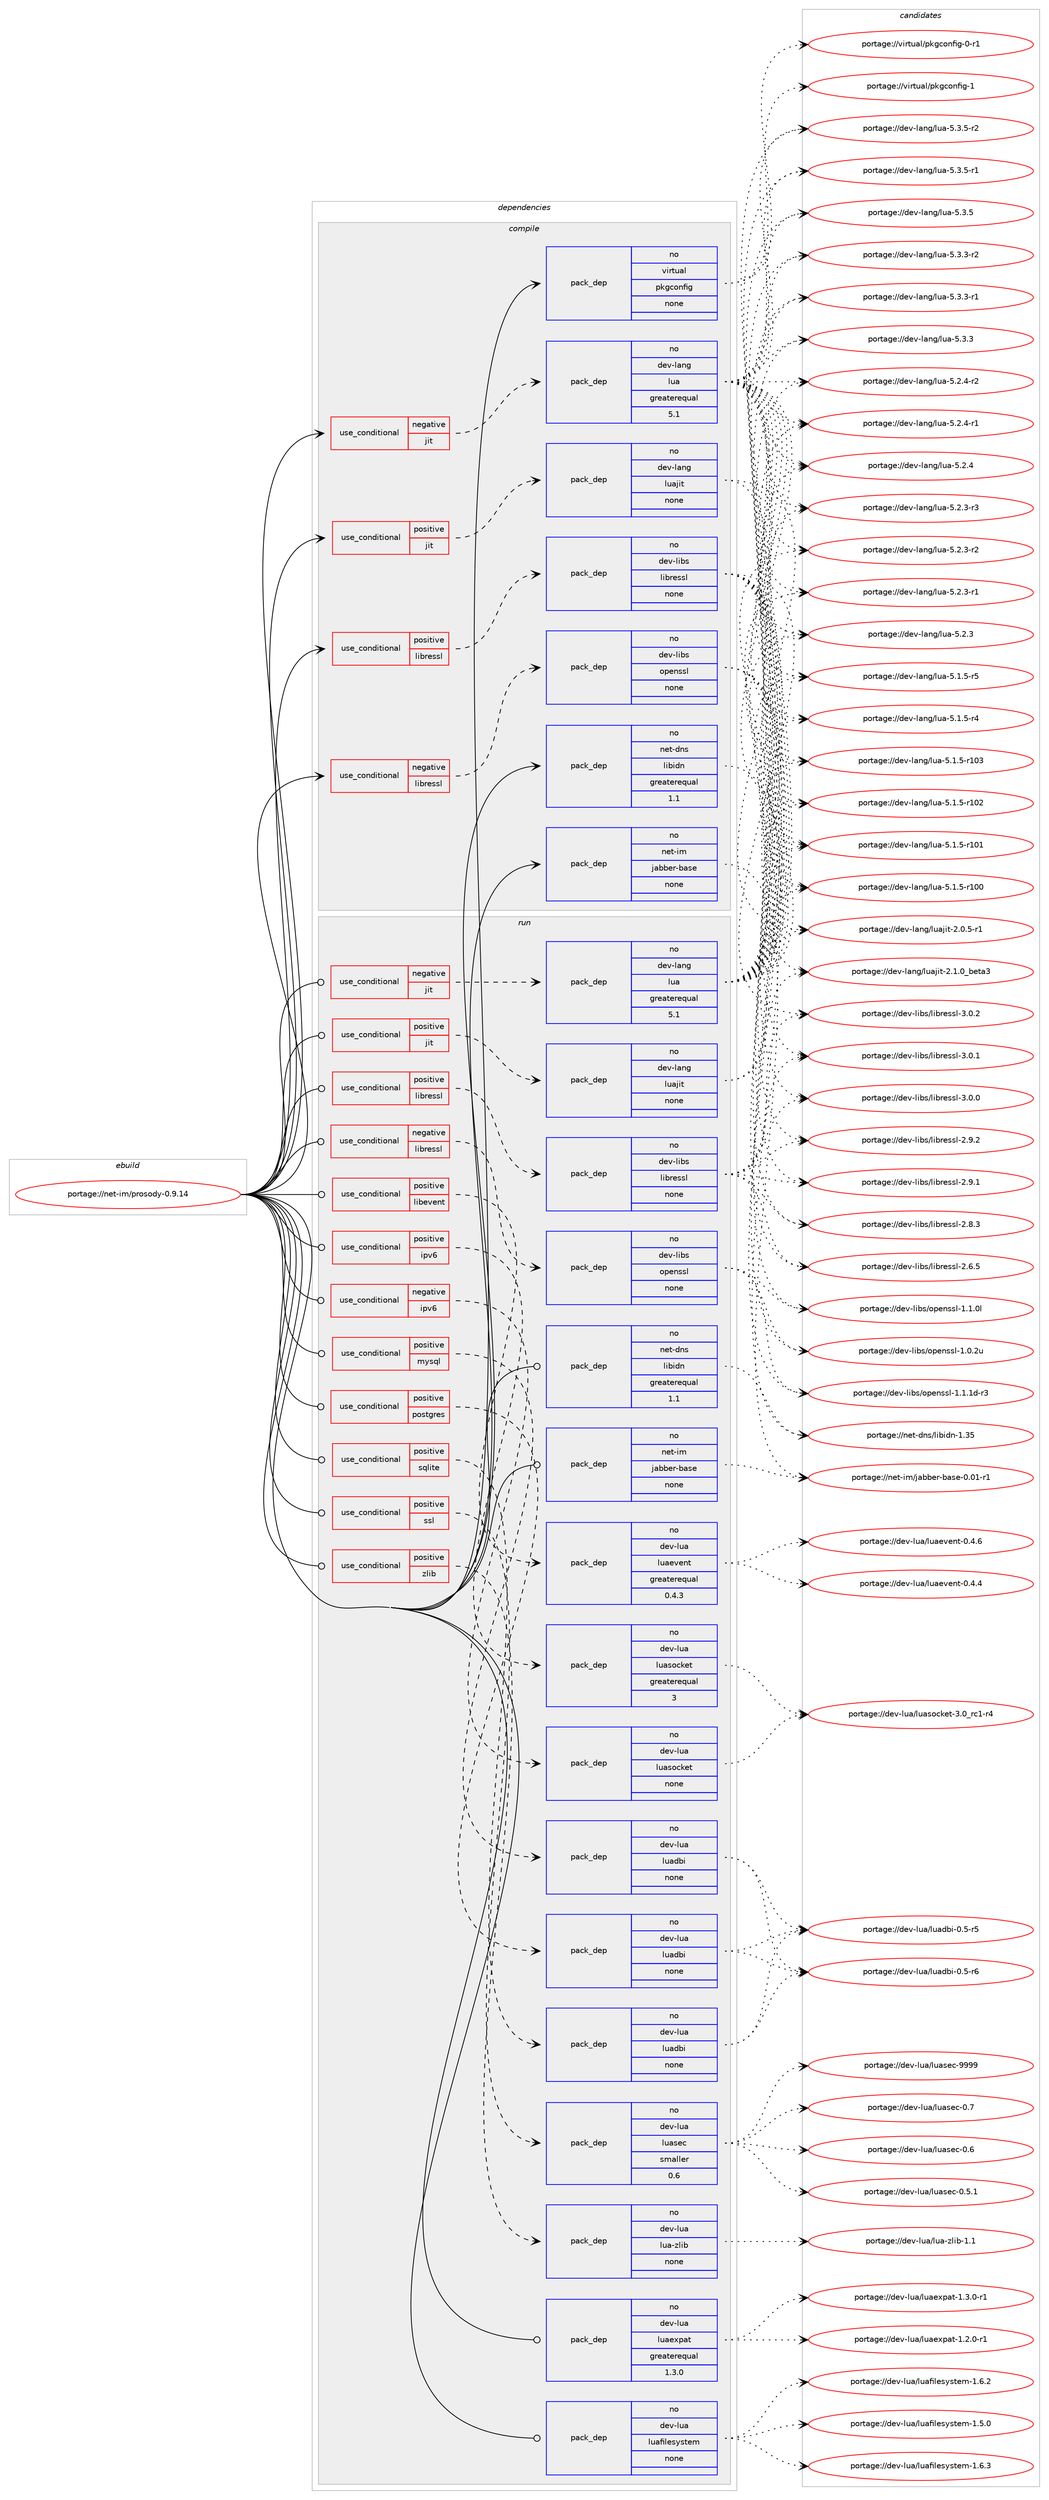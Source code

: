 digraph prolog {

# *************
# Graph options
# *************

newrank=true;
concentrate=true;
compound=true;
graph [rankdir=LR,fontname=Helvetica,fontsize=10,ranksep=1.5];#, ranksep=2.5, nodesep=0.2];
edge  [arrowhead=vee];
node  [fontname=Helvetica,fontsize=10];

# **********
# The ebuild
# **********

subgraph cluster_leftcol {
color=gray;
rank=same;
label=<<i>ebuild</i>>;
id [label="portage://net-im/prosody-0.9.14", color=red, width=4, href="../net-im/prosody-0.9.14.svg"];
}

# ****************
# The dependencies
# ****************

subgraph cluster_midcol {
color=gray;
label=<<i>dependencies</i>>;
subgraph cluster_compile {
fillcolor="#eeeeee";
style=filled;
label=<<i>compile</i>>;
subgraph cond18060 {
dependency84387 [label=<<TABLE BORDER="0" CELLBORDER="1" CELLSPACING="0" CELLPADDING="4"><TR><TD ROWSPAN="3" CELLPADDING="10">use_conditional</TD></TR><TR><TD>negative</TD></TR><TR><TD>jit</TD></TR></TABLE>>, shape=none, color=red];
subgraph pack64735 {
dependency84388 [label=<<TABLE BORDER="0" CELLBORDER="1" CELLSPACING="0" CELLPADDING="4" WIDTH="220"><TR><TD ROWSPAN="6" CELLPADDING="30">pack_dep</TD></TR><TR><TD WIDTH="110">no</TD></TR><TR><TD>dev-lang</TD></TR><TR><TD>lua</TD></TR><TR><TD>greaterequal</TD></TR><TR><TD>5.1</TD></TR></TABLE>>, shape=none, color=blue];
}
dependency84387:e -> dependency84388:w [weight=20,style="dashed",arrowhead="vee"];
}
id:e -> dependency84387:w [weight=20,style="solid",arrowhead="vee"];
subgraph cond18061 {
dependency84389 [label=<<TABLE BORDER="0" CELLBORDER="1" CELLSPACING="0" CELLPADDING="4"><TR><TD ROWSPAN="3" CELLPADDING="10">use_conditional</TD></TR><TR><TD>negative</TD></TR><TR><TD>libressl</TD></TR></TABLE>>, shape=none, color=red];
subgraph pack64736 {
dependency84390 [label=<<TABLE BORDER="0" CELLBORDER="1" CELLSPACING="0" CELLPADDING="4" WIDTH="220"><TR><TD ROWSPAN="6" CELLPADDING="30">pack_dep</TD></TR><TR><TD WIDTH="110">no</TD></TR><TR><TD>dev-libs</TD></TR><TR><TD>openssl</TD></TR><TR><TD>none</TD></TR><TR><TD></TD></TR></TABLE>>, shape=none, color=blue];
}
dependency84389:e -> dependency84390:w [weight=20,style="dashed",arrowhead="vee"];
}
id:e -> dependency84389:w [weight=20,style="solid",arrowhead="vee"];
subgraph cond18062 {
dependency84391 [label=<<TABLE BORDER="0" CELLBORDER="1" CELLSPACING="0" CELLPADDING="4"><TR><TD ROWSPAN="3" CELLPADDING="10">use_conditional</TD></TR><TR><TD>positive</TD></TR><TR><TD>jit</TD></TR></TABLE>>, shape=none, color=red];
subgraph pack64737 {
dependency84392 [label=<<TABLE BORDER="0" CELLBORDER="1" CELLSPACING="0" CELLPADDING="4" WIDTH="220"><TR><TD ROWSPAN="6" CELLPADDING="30">pack_dep</TD></TR><TR><TD WIDTH="110">no</TD></TR><TR><TD>dev-lang</TD></TR><TR><TD>luajit</TD></TR><TR><TD>none</TD></TR><TR><TD></TD></TR></TABLE>>, shape=none, color=blue];
}
dependency84391:e -> dependency84392:w [weight=20,style="dashed",arrowhead="vee"];
}
id:e -> dependency84391:w [weight=20,style="solid",arrowhead="vee"];
subgraph cond18063 {
dependency84393 [label=<<TABLE BORDER="0" CELLBORDER="1" CELLSPACING="0" CELLPADDING="4"><TR><TD ROWSPAN="3" CELLPADDING="10">use_conditional</TD></TR><TR><TD>positive</TD></TR><TR><TD>libressl</TD></TR></TABLE>>, shape=none, color=red];
subgraph pack64738 {
dependency84394 [label=<<TABLE BORDER="0" CELLBORDER="1" CELLSPACING="0" CELLPADDING="4" WIDTH="220"><TR><TD ROWSPAN="6" CELLPADDING="30">pack_dep</TD></TR><TR><TD WIDTH="110">no</TD></TR><TR><TD>dev-libs</TD></TR><TR><TD>libressl</TD></TR><TR><TD>none</TD></TR><TR><TD></TD></TR></TABLE>>, shape=none, color=blue];
}
dependency84393:e -> dependency84394:w [weight=20,style="dashed",arrowhead="vee"];
}
id:e -> dependency84393:w [weight=20,style="solid",arrowhead="vee"];
subgraph pack64739 {
dependency84395 [label=<<TABLE BORDER="0" CELLBORDER="1" CELLSPACING="0" CELLPADDING="4" WIDTH="220"><TR><TD ROWSPAN="6" CELLPADDING="30">pack_dep</TD></TR><TR><TD WIDTH="110">no</TD></TR><TR><TD>net-dns</TD></TR><TR><TD>libidn</TD></TR><TR><TD>greaterequal</TD></TR><TR><TD>1.1</TD></TR></TABLE>>, shape=none, color=blue];
}
id:e -> dependency84395:w [weight=20,style="solid",arrowhead="vee"];
subgraph pack64740 {
dependency84396 [label=<<TABLE BORDER="0" CELLBORDER="1" CELLSPACING="0" CELLPADDING="4" WIDTH="220"><TR><TD ROWSPAN="6" CELLPADDING="30">pack_dep</TD></TR><TR><TD WIDTH="110">no</TD></TR><TR><TD>net-im</TD></TR><TR><TD>jabber-base</TD></TR><TR><TD>none</TD></TR><TR><TD></TD></TR></TABLE>>, shape=none, color=blue];
}
id:e -> dependency84396:w [weight=20,style="solid",arrowhead="vee"];
subgraph pack64741 {
dependency84397 [label=<<TABLE BORDER="0" CELLBORDER="1" CELLSPACING="0" CELLPADDING="4" WIDTH="220"><TR><TD ROWSPAN="6" CELLPADDING="30">pack_dep</TD></TR><TR><TD WIDTH="110">no</TD></TR><TR><TD>virtual</TD></TR><TR><TD>pkgconfig</TD></TR><TR><TD>none</TD></TR><TR><TD></TD></TR></TABLE>>, shape=none, color=blue];
}
id:e -> dependency84397:w [weight=20,style="solid",arrowhead="vee"];
}
subgraph cluster_compileandrun {
fillcolor="#eeeeee";
style=filled;
label=<<i>compile and run</i>>;
}
subgraph cluster_run {
fillcolor="#eeeeee";
style=filled;
label=<<i>run</i>>;
subgraph cond18064 {
dependency84398 [label=<<TABLE BORDER="0" CELLBORDER="1" CELLSPACING="0" CELLPADDING="4"><TR><TD ROWSPAN="3" CELLPADDING="10">use_conditional</TD></TR><TR><TD>negative</TD></TR><TR><TD>ipv6</TD></TR></TABLE>>, shape=none, color=red];
subgraph pack64742 {
dependency84399 [label=<<TABLE BORDER="0" CELLBORDER="1" CELLSPACING="0" CELLPADDING="4" WIDTH="220"><TR><TD ROWSPAN="6" CELLPADDING="30">pack_dep</TD></TR><TR><TD WIDTH="110">no</TD></TR><TR><TD>dev-lua</TD></TR><TR><TD>luasocket</TD></TR><TR><TD>none</TD></TR><TR><TD></TD></TR></TABLE>>, shape=none, color=blue];
}
dependency84398:e -> dependency84399:w [weight=20,style="dashed",arrowhead="vee"];
}
id:e -> dependency84398:w [weight=20,style="solid",arrowhead="odot"];
subgraph cond18065 {
dependency84400 [label=<<TABLE BORDER="0" CELLBORDER="1" CELLSPACING="0" CELLPADDING="4"><TR><TD ROWSPAN="3" CELLPADDING="10">use_conditional</TD></TR><TR><TD>negative</TD></TR><TR><TD>jit</TD></TR></TABLE>>, shape=none, color=red];
subgraph pack64743 {
dependency84401 [label=<<TABLE BORDER="0" CELLBORDER="1" CELLSPACING="0" CELLPADDING="4" WIDTH="220"><TR><TD ROWSPAN="6" CELLPADDING="30">pack_dep</TD></TR><TR><TD WIDTH="110">no</TD></TR><TR><TD>dev-lang</TD></TR><TR><TD>lua</TD></TR><TR><TD>greaterequal</TD></TR><TR><TD>5.1</TD></TR></TABLE>>, shape=none, color=blue];
}
dependency84400:e -> dependency84401:w [weight=20,style="dashed",arrowhead="vee"];
}
id:e -> dependency84400:w [weight=20,style="solid",arrowhead="odot"];
subgraph cond18066 {
dependency84402 [label=<<TABLE BORDER="0" CELLBORDER="1" CELLSPACING="0" CELLPADDING="4"><TR><TD ROWSPAN="3" CELLPADDING="10">use_conditional</TD></TR><TR><TD>negative</TD></TR><TR><TD>libressl</TD></TR></TABLE>>, shape=none, color=red];
subgraph pack64744 {
dependency84403 [label=<<TABLE BORDER="0" CELLBORDER="1" CELLSPACING="0" CELLPADDING="4" WIDTH="220"><TR><TD ROWSPAN="6" CELLPADDING="30">pack_dep</TD></TR><TR><TD WIDTH="110">no</TD></TR><TR><TD>dev-libs</TD></TR><TR><TD>openssl</TD></TR><TR><TD>none</TD></TR><TR><TD></TD></TR></TABLE>>, shape=none, color=blue];
}
dependency84402:e -> dependency84403:w [weight=20,style="dashed",arrowhead="vee"];
}
id:e -> dependency84402:w [weight=20,style="solid",arrowhead="odot"];
subgraph cond18067 {
dependency84404 [label=<<TABLE BORDER="0" CELLBORDER="1" CELLSPACING="0" CELLPADDING="4"><TR><TD ROWSPAN="3" CELLPADDING="10">use_conditional</TD></TR><TR><TD>positive</TD></TR><TR><TD>ipv6</TD></TR></TABLE>>, shape=none, color=red];
subgraph pack64745 {
dependency84405 [label=<<TABLE BORDER="0" CELLBORDER="1" CELLSPACING="0" CELLPADDING="4" WIDTH="220"><TR><TD ROWSPAN="6" CELLPADDING="30">pack_dep</TD></TR><TR><TD WIDTH="110">no</TD></TR><TR><TD>dev-lua</TD></TR><TR><TD>luasocket</TD></TR><TR><TD>greaterequal</TD></TR><TR><TD>3</TD></TR></TABLE>>, shape=none, color=blue];
}
dependency84404:e -> dependency84405:w [weight=20,style="dashed",arrowhead="vee"];
}
id:e -> dependency84404:w [weight=20,style="solid",arrowhead="odot"];
subgraph cond18068 {
dependency84406 [label=<<TABLE BORDER="0" CELLBORDER="1" CELLSPACING="0" CELLPADDING="4"><TR><TD ROWSPAN="3" CELLPADDING="10">use_conditional</TD></TR><TR><TD>positive</TD></TR><TR><TD>jit</TD></TR></TABLE>>, shape=none, color=red];
subgraph pack64746 {
dependency84407 [label=<<TABLE BORDER="0" CELLBORDER="1" CELLSPACING="0" CELLPADDING="4" WIDTH="220"><TR><TD ROWSPAN="6" CELLPADDING="30">pack_dep</TD></TR><TR><TD WIDTH="110">no</TD></TR><TR><TD>dev-lang</TD></TR><TR><TD>luajit</TD></TR><TR><TD>none</TD></TR><TR><TD></TD></TR></TABLE>>, shape=none, color=blue];
}
dependency84406:e -> dependency84407:w [weight=20,style="dashed",arrowhead="vee"];
}
id:e -> dependency84406:w [weight=20,style="solid",arrowhead="odot"];
subgraph cond18069 {
dependency84408 [label=<<TABLE BORDER="0" CELLBORDER="1" CELLSPACING="0" CELLPADDING="4"><TR><TD ROWSPAN="3" CELLPADDING="10">use_conditional</TD></TR><TR><TD>positive</TD></TR><TR><TD>libevent</TD></TR></TABLE>>, shape=none, color=red];
subgraph pack64747 {
dependency84409 [label=<<TABLE BORDER="0" CELLBORDER="1" CELLSPACING="0" CELLPADDING="4" WIDTH="220"><TR><TD ROWSPAN="6" CELLPADDING="30">pack_dep</TD></TR><TR><TD WIDTH="110">no</TD></TR><TR><TD>dev-lua</TD></TR><TR><TD>luaevent</TD></TR><TR><TD>greaterequal</TD></TR><TR><TD>0.4.3</TD></TR></TABLE>>, shape=none, color=blue];
}
dependency84408:e -> dependency84409:w [weight=20,style="dashed",arrowhead="vee"];
}
id:e -> dependency84408:w [weight=20,style="solid",arrowhead="odot"];
subgraph cond18070 {
dependency84410 [label=<<TABLE BORDER="0" CELLBORDER="1" CELLSPACING="0" CELLPADDING="4"><TR><TD ROWSPAN="3" CELLPADDING="10">use_conditional</TD></TR><TR><TD>positive</TD></TR><TR><TD>libressl</TD></TR></TABLE>>, shape=none, color=red];
subgraph pack64748 {
dependency84411 [label=<<TABLE BORDER="0" CELLBORDER="1" CELLSPACING="0" CELLPADDING="4" WIDTH="220"><TR><TD ROWSPAN="6" CELLPADDING="30">pack_dep</TD></TR><TR><TD WIDTH="110">no</TD></TR><TR><TD>dev-libs</TD></TR><TR><TD>libressl</TD></TR><TR><TD>none</TD></TR><TR><TD></TD></TR></TABLE>>, shape=none, color=blue];
}
dependency84410:e -> dependency84411:w [weight=20,style="dashed",arrowhead="vee"];
}
id:e -> dependency84410:w [weight=20,style="solid",arrowhead="odot"];
subgraph cond18071 {
dependency84412 [label=<<TABLE BORDER="0" CELLBORDER="1" CELLSPACING="0" CELLPADDING="4"><TR><TD ROWSPAN="3" CELLPADDING="10">use_conditional</TD></TR><TR><TD>positive</TD></TR><TR><TD>mysql</TD></TR></TABLE>>, shape=none, color=red];
subgraph pack64749 {
dependency84413 [label=<<TABLE BORDER="0" CELLBORDER="1" CELLSPACING="0" CELLPADDING="4" WIDTH="220"><TR><TD ROWSPAN="6" CELLPADDING="30">pack_dep</TD></TR><TR><TD WIDTH="110">no</TD></TR><TR><TD>dev-lua</TD></TR><TR><TD>luadbi</TD></TR><TR><TD>none</TD></TR><TR><TD></TD></TR></TABLE>>, shape=none, color=blue];
}
dependency84412:e -> dependency84413:w [weight=20,style="dashed",arrowhead="vee"];
}
id:e -> dependency84412:w [weight=20,style="solid",arrowhead="odot"];
subgraph cond18072 {
dependency84414 [label=<<TABLE BORDER="0" CELLBORDER="1" CELLSPACING="0" CELLPADDING="4"><TR><TD ROWSPAN="3" CELLPADDING="10">use_conditional</TD></TR><TR><TD>positive</TD></TR><TR><TD>postgres</TD></TR></TABLE>>, shape=none, color=red];
subgraph pack64750 {
dependency84415 [label=<<TABLE BORDER="0" CELLBORDER="1" CELLSPACING="0" CELLPADDING="4" WIDTH="220"><TR><TD ROWSPAN="6" CELLPADDING="30">pack_dep</TD></TR><TR><TD WIDTH="110">no</TD></TR><TR><TD>dev-lua</TD></TR><TR><TD>luadbi</TD></TR><TR><TD>none</TD></TR><TR><TD></TD></TR></TABLE>>, shape=none, color=blue];
}
dependency84414:e -> dependency84415:w [weight=20,style="dashed",arrowhead="vee"];
}
id:e -> dependency84414:w [weight=20,style="solid",arrowhead="odot"];
subgraph cond18073 {
dependency84416 [label=<<TABLE BORDER="0" CELLBORDER="1" CELLSPACING="0" CELLPADDING="4"><TR><TD ROWSPAN="3" CELLPADDING="10">use_conditional</TD></TR><TR><TD>positive</TD></TR><TR><TD>sqlite</TD></TR></TABLE>>, shape=none, color=red];
subgraph pack64751 {
dependency84417 [label=<<TABLE BORDER="0" CELLBORDER="1" CELLSPACING="0" CELLPADDING="4" WIDTH="220"><TR><TD ROWSPAN="6" CELLPADDING="30">pack_dep</TD></TR><TR><TD WIDTH="110">no</TD></TR><TR><TD>dev-lua</TD></TR><TR><TD>luadbi</TD></TR><TR><TD>none</TD></TR><TR><TD></TD></TR></TABLE>>, shape=none, color=blue];
}
dependency84416:e -> dependency84417:w [weight=20,style="dashed",arrowhead="vee"];
}
id:e -> dependency84416:w [weight=20,style="solid",arrowhead="odot"];
subgraph cond18074 {
dependency84418 [label=<<TABLE BORDER="0" CELLBORDER="1" CELLSPACING="0" CELLPADDING="4"><TR><TD ROWSPAN="3" CELLPADDING="10">use_conditional</TD></TR><TR><TD>positive</TD></TR><TR><TD>ssl</TD></TR></TABLE>>, shape=none, color=red];
subgraph pack64752 {
dependency84419 [label=<<TABLE BORDER="0" CELLBORDER="1" CELLSPACING="0" CELLPADDING="4" WIDTH="220"><TR><TD ROWSPAN="6" CELLPADDING="30">pack_dep</TD></TR><TR><TD WIDTH="110">no</TD></TR><TR><TD>dev-lua</TD></TR><TR><TD>luasec</TD></TR><TR><TD>smaller</TD></TR><TR><TD>0.6</TD></TR></TABLE>>, shape=none, color=blue];
}
dependency84418:e -> dependency84419:w [weight=20,style="dashed",arrowhead="vee"];
}
id:e -> dependency84418:w [weight=20,style="solid",arrowhead="odot"];
subgraph cond18075 {
dependency84420 [label=<<TABLE BORDER="0" CELLBORDER="1" CELLSPACING="0" CELLPADDING="4"><TR><TD ROWSPAN="3" CELLPADDING="10">use_conditional</TD></TR><TR><TD>positive</TD></TR><TR><TD>zlib</TD></TR></TABLE>>, shape=none, color=red];
subgraph pack64753 {
dependency84421 [label=<<TABLE BORDER="0" CELLBORDER="1" CELLSPACING="0" CELLPADDING="4" WIDTH="220"><TR><TD ROWSPAN="6" CELLPADDING="30">pack_dep</TD></TR><TR><TD WIDTH="110">no</TD></TR><TR><TD>dev-lua</TD></TR><TR><TD>lua-zlib</TD></TR><TR><TD>none</TD></TR><TR><TD></TD></TR></TABLE>>, shape=none, color=blue];
}
dependency84420:e -> dependency84421:w [weight=20,style="dashed",arrowhead="vee"];
}
id:e -> dependency84420:w [weight=20,style="solid",arrowhead="odot"];
subgraph pack64754 {
dependency84422 [label=<<TABLE BORDER="0" CELLBORDER="1" CELLSPACING="0" CELLPADDING="4" WIDTH="220"><TR><TD ROWSPAN="6" CELLPADDING="30">pack_dep</TD></TR><TR><TD WIDTH="110">no</TD></TR><TR><TD>dev-lua</TD></TR><TR><TD>luaexpat</TD></TR><TR><TD>greaterequal</TD></TR><TR><TD>1.3.0</TD></TR></TABLE>>, shape=none, color=blue];
}
id:e -> dependency84422:w [weight=20,style="solid",arrowhead="odot"];
subgraph pack64755 {
dependency84423 [label=<<TABLE BORDER="0" CELLBORDER="1" CELLSPACING="0" CELLPADDING="4" WIDTH="220"><TR><TD ROWSPAN="6" CELLPADDING="30">pack_dep</TD></TR><TR><TD WIDTH="110">no</TD></TR><TR><TD>dev-lua</TD></TR><TR><TD>luafilesystem</TD></TR><TR><TD>none</TD></TR><TR><TD></TD></TR></TABLE>>, shape=none, color=blue];
}
id:e -> dependency84423:w [weight=20,style="solid",arrowhead="odot"];
subgraph pack64756 {
dependency84424 [label=<<TABLE BORDER="0" CELLBORDER="1" CELLSPACING="0" CELLPADDING="4" WIDTH="220"><TR><TD ROWSPAN="6" CELLPADDING="30">pack_dep</TD></TR><TR><TD WIDTH="110">no</TD></TR><TR><TD>net-dns</TD></TR><TR><TD>libidn</TD></TR><TR><TD>greaterequal</TD></TR><TR><TD>1.1</TD></TR></TABLE>>, shape=none, color=blue];
}
id:e -> dependency84424:w [weight=20,style="solid",arrowhead="odot"];
subgraph pack64757 {
dependency84425 [label=<<TABLE BORDER="0" CELLBORDER="1" CELLSPACING="0" CELLPADDING="4" WIDTH="220"><TR><TD ROWSPAN="6" CELLPADDING="30">pack_dep</TD></TR><TR><TD WIDTH="110">no</TD></TR><TR><TD>net-im</TD></TR><TR><TD>jabber-base</TD></TR><TR><TD>none</TD></TR><TR><TD></TD></TR></TABLE>>, shape=none, color=blue];
}
id:e -> dependency84425:w [weight=20,style="solid",arrowhead="odot"];
}
}

# **************
# The candidates
# **************

subgraph cluster_choices {
rank=same;
color=gray;
label=<<i>candidates</i>>;

subgraph choice64735 {
color=black;
nodesep=1;
choice100101118451089711010347108117974553465146534511450 [label="portage://dev-lang/lua-5.3.5-r2", color=red, width=4,href="../dev-lang/lua-5.3.5-r2.svg"];
choice100101118451089711010347108117974553465146534511449 [label="portage://dev-lang/lua-5.3.5-r1", color=red, width=4,href="../dev-lang/lua-5.3.5-r1.svg"];
choice10010111845108971101034710811797455346514653 [label="portage://dev-lang/lua-5.3.5", color=red, width=4,href="../dev-lang/lua-5.3.5.svg"];
choice100101118451089711010347108117974553465146514511450 [label="portage://dev-lang/lua-5.3.3-r2", color=red, width=4,href="../dev-lang/lua-5.3.3-r2.svg"];
choice100101118451089711010347108117974553465146514511449 [label="portage://dev-lang/lua-5.3.3-r1", color=red, width=4,href="../dev-lang/lua-5.3.3-r1.svg"];
choice10010111845108971101034710811797455346514651 [label="portage://dev-lang/lua-5.3.3", color=red, width=4,href="../dev-lang/lua-5.3.3.svg"];
choice100101118451089711010347108117974553465046524511450 [label="portage://dev-lang/lua-5.2.4-r2", color=red, width=4,href="../dev-lang/lua-5.2.4-r2.svg"];
choice100101118451089711010347108117974553465046524511449 [label="portage://dev-lang/lua-5.2.4-r1", color=red, width=4,href="../dev-lang/lua-5.2.4-r1.svg"];
choice10010111845108971101034710811797455346504652 [label="portage://dev-lang/lua-5.2.4", color=red, width=4,href="../dev-lang/lua-5.2.4.svg"];
choice100101118451089711010347108117974553465046514511451 [label="portage://dev-lang/lua-5.2.3-r3", color=red, width=4,href="../dev-lang/lua-5.2.3-r3.svg"];
choice100101118451089711010347108117974553465046514511450 [label="portage://dev-lang/lua-5.2.3-r2", color=red, width=4,href="../dev-lang/lua-5.2.3-r2.svg"];
choice100101118451089711010347108117974553465046514511449 [label="portage://dev-lang/lua-5.2.3-r1", color=red, width=4,href="../dev-lang/lua-5.2.3-r1.svg"];
choice10010111845108971101034710811797455346504651 [label="portage://dev-lang/lua-5.2.3", color=red, width=4,href="../dev-lang/lua-5.2.3.svg"];
choice100101118451089711010347108117974553464946534511453 [label="portage://dev-lang/lua-5.1.5-r5", color=red, width=4,href="../dev-lang/lua-5.1.5-r5.svg"];
choice100101118451089711010347108117974553464946534511452 [label="portage://dev-lang/lua-5.1.5-r4", color=red, width=4,href="../dev-lang/lua-5.1.5-r4.svg"];
choice1001011184510897110103471081179745534649465345114494851 [label="portage://dev-lang/lua-5.1.5-r103", color=red, width=4,href="../dev-lang/lua-5.1.5-r103.svg"];
choice1001011184510897110103471081179745534649465345114494850 [label="portage://dev-lang/lua-5.1.5-r102", color=red, width=4,href="../dev-lang/lua-5.1.5-r102.svg"];
choice1001011184510897110103471081179745534649465345114494849 [label="portage://dev-lang/lua-5.1.5-r101", color=red, width=4,href="../dev-lang/lua-5.1.5-r101.svg"];
choice1001011184510897110103471081179745534649465345114494848 [label="portage://dev-lang/lua-5.1.5-r100", color=red, width=4,href="../dev-lang/lua-5.1.5-r100.svg"];
dependency84388:e -> choice100101118451089711010347108117974553465146534511450:w [style=dotted,weight="100"];
dependency84388:e -> choice100101118451089711010347108117974553465146534511449:w [style=dotted,weight="100"];
dependency84388:e -> choice10010111845108971101034710811797455346514653:w [style=dotted,weight="100"];
dependency84388:e -> choice100101118451089711010347108117974553465146514511450:w [style=dotted,weight="100"];
dependency84388:e -> choice100101118451089711010347108117974553465146514511449:w [style=dotted,weight="100"];
dependency84388:e -> choice10010111845108971101034710811797455346514651:w [style=dotted,weight="100"];
dependency84388:e -> choice100101118451089711010347108117974553465046524511450:w [style=dotted,weight="100"];
dependency84388:e -> choice100101118451089711010347108117974553465046524511449:w [style=dotted,weight="100"];
dependency84388:e -> choice10010111845108971101034710811797455346504652:w [style=dotted,weight="100"];
dependency84388:e -> choice100101118451089711010347108117974553465046514511451:w [style=dotted,weight="100"];
dependency84388:e -> choice100101118451089711010347108117974553465046514511450:w [style=dotted,weight="100"];
dependency84388:e -> choice100101118451089711010347108117974553465046514511449:w [style=dotted,weight="100"];
dependency84388:e -> choice10010111845108971101034710811797455346504651:w [style=dotted,weight="100"];
dependency84388:e -> choice100101118451089711010347108117974553464946534511453:w [style=dotted,weight="100"];
dependency84388:e -> choice100101118451089711010347108117974553464946534511452:w [style=dotted,weight="100"];
dependency84388:e -> choice1001011184510897110103471081179745534649465345114494851:w [style=dotted,weight="100"];
dependency84388:e -> choice1001011184510897110103471081179745534649465345114494850:w [style=dotted,weight="100"];
dependency84388:e -> choice1001011184510897110103471081179745534649465345114494849:w [style=dotted,weight="100"];
dependency84388:e -> choice1001011184510897110103471081179745534649465345114494848:w [style=dotted,weight="100"];
}
subgraph choice64736 {
color=black;
nodesep=1;
choice1001011184510810598115471111121011101151151084549464946491004511451 [label="portage://dev-libs/openssl-1.1.1d-r3", color=red, width=4,href="../dev-libs/openssl-1.1.1d-r3.svg"];
choice100101118451081059811547111112101110115115108454946494648108 [label="portage://dev-libs/openssl-1.1.0l", color=red, width=4,href="../dev-libs/openssl-1.1.0l.svg"];
choice100101118451081059811547111112101110115115108454946484650117 [label="portage://dev-libs/openssl-1.0.2u", color=red, width=4,href="../dev-libs/openssl-1.0.2u.svg"];
dependency84390:e -> choice1001011184510810598115471111121011101151151084549464946491004511451:w [style=dotted,weight="100"];
dependency84390:e -> choice100101118451081059811547111112101110115115108454946494648108:w [style=dotted,weight="100"];
dependency84390:e -> choice100101118451081059811547111112101110115115108454946484650117:w [style=dotted,weight="100"];
}
subgraph choice64737 {
color=black;
nodesep=1;
choice1001011184510897110103471081179710610511645504649464895981011169751 [label="portage://dev-lang/luajit-2.1.0_beta3", color=red, width=4,href="../dev-lang/luajit-2.1.0_beta3.svg"];
choice100101118451089711010347108117971061051164550464846534511449 [label="portage://dev-lang/luajit-2.0.5-r1", color=red, width=4,href="../dev-lang/luajit-2.0.5-r1.svg"];
dependency84392:e -> choice1001011184510897110103471081179710610511645504649464895981011169751:w [style=dotted,weight="100"];
dependency84392:e -> choice100101118451089711010347108117971061051164550464846534511449:w [style=dotted,weight="100"];
}
subgraph choice64738 {
color=black;
nodesep=1;
choice10010111845108105981154710810598114101115115108455146484650 [label="portage://dev-libs/libressl-3.0.2", color=red, width=4,href="../dev-libs/libressl-3.0.2.svg"];
choice10010111845108105981154710810598114101115115108455146484649 [label="portage://dev-libs/libressl-3.0.1", color=red, width=4,href="../dev-libs/libressl-3.0.1.svg"];
choice10010111845108105981154710810598114101115115108455146484648 [label="portage://dev-libs/libressl-3.0.0", color=red, width=4,href="../dev-libs/libressl-3.0.0.svg"];
choice10010111845108105981154710810598114101115115108455046574650 [label="portage://dev-libs/libressl-2.9.2", color=red, width=4,href="../dev-libs/libressl-2.9.2.svg"];
choice10010111845108105981154710810598114101115115108455046574649 [label="portage://dev-libs/libressl-2.9.1", color=red, width=4,href="../dev-libs/libressl-2.9.1.svg"];
choice10010111845108105981154710810598114101115115108455046564651 [label="portage://dev-libs/libressl-2.8.3", color=red, width=4,href="../dev-libs/libressl-2.8.3.svg"];
choice10010111845108105981154710810598114101115115108455046544653 [label="portage://dev-libs/libressl-2.6.5", color=red, width=4,href="../dev-libs/libressl-2.6.5.svg"];
dependency84394:e -> choice10010111845108105981154710810598114101115115108455146484650:w [style=dotted,weight="100"];
dependency84394:e -> choice10010111845108105981154710810598114101115115108455146484649:w [style=dotted,weight="100"];
dependency84394:e -> choice10010111845108105981154710810598114101115115108455146484648:w [style=dotted,weight="100"];
dependency84394:e -> choice10010111845108105981154710810598114101115115108455046574650:w [style=dotted,weight="100"];
dependency84394:e -> choice10010111845108105981154710810598114101115115108455046574649:w [style=dotted,weight="100"];
dependency84394:e -> choice10010111845108105981154710810598114101115115108455046564651:w [style=dotted,weight="100"];
dependency84394:e -> choice10010111845108105981154710810598114101115115108455046544653:w [style=dotted,weight="100"];
}
subgraph choice64739 {
color=black;
nodesep=1;
choice1101011164510011011547108105981051001104549465153 [label="portage://net-dns/libidn-1.35", color=red, width=4,href="../net-dns/libidn-1.35.svg"];
dependency84395:e -> choice1101011164510011011547108105981051001104549465153:w [style=dotted,weight="100"];
}
subgraph choice64740 {
color=black;
nodesep=1;
choice110101116451051094710697989810111445989711510145484648494511449 [label="portage://net-im/jabber-base-0.01-r1", color=red, width=4,href="../net-im/jabber-base-0.01-r1.svg"];
dependency84396:e -> choice110101116451051094710697989810111445989711510145484648494511449:w [style=dotted,weight="100"];
}
subgraph choice64741 {
color=black;
nodesep=1;
choice1181051141161179710847112107103991111101021051034549 [label="portage://virtual/pkgconfig-1", color=red, width=4,href="../virtual/pkgconfig-1.svg"];
choice11810511411611797108471121071039911111010210510345484511449 [label="portage://virtual/pkgconfig-0-r1", color=red, width=4,href="../virtual/pkgconfig-0-r1.svg"];
dependency84397:e -> choice1181051141161179710847112107103991111101021051034549:w [style=dotted,weight="100"];
dependency84397:e -> choice11810511411611797108471121071039911111010210510345484511449:w [style=dotted,weight="100"];
}
subgraph choice64742 {
color=black;
nodesep=1;
choice1001011184510811797471081179711511199107101116455146489511499494511452 [label="portage://dev-lua/luasocket-3.0_rc1-r4", color=red, width=4,href="../dev-lua/luasocket-3.0_rc1-r4.svg"];
dependency84399:e -> choice1001011184510811797471081179711511199107101116455146489511499494511452:w [style=dotted,weight="100"];
}
subgraph choice64743 {
color=black;
nodesep=1;
choice100101118451089711010347108117974553465146534511450 [label="portage://dev-lang/lua-5.3.5-r2", color=red, width=4,href="../dev-lang/lua-5.3.5-r2.svg"];
choice100101118451089711010347108117974553465146534511449 [label="portage://dev-lang/lua-5.3.5-r1", color=red, width=4,href="../dev-lang/lua-5.3.5-r1.svg"];
choice10010111845108971101034710811797455346514653 [label="portage://dev-lang/lua-5.3.5", color=red, width=4,href="../dev-lang/lua-5.3.5.svg"];
choice100101118451089711010347108117974553465146514511450 [label="portage://dev-lang/lua-5.3.3-r2", color=red, width=4,href="../dev-lang/lua-5.3.3-r2.svg"];
choice100101118451089711010347108117974553465146514511449 [label="portage://dev-lang/lua-5.3.3-r1", color=red, width=4,href="../dev-lang/lua-5.3.3-r1.svg"];
choice10010111845108971101034710811797455346514651 [label="portage://dev-lang/lua-5.3.3", color=red, width=4,href="../dev-lang/lua-5.3.3.svg"];
choice100101118451089711010347108117974553465046524511450 [label="portage://dev-lang/lua-5.2.4-r2", color=red, width=4,href="../dev-lang/lua-5.2.4-r2.svg"];
choice100101118451089711010347108117974553465046524511449 [label="portage://dev-lang/lua-5.2.4-r1", color=red, width=4,href="../dev-lang/lua-5.2.4-r1.svg"];
choice10010111845108971101034710811797455346504652 [label="portage://dev-lang/lua-5.2.4", color=red, width=4,href="../dev-lang/lua-5.2.4.svg"];
choice100101118451089711010347108117974553465046514511451 [label="portage://dev-lang/lua-5.2.3-r3", color=red, width=4,href="../dev-lang/lua-5.2.3-r3.svg"];
choice100101118451089711010347108117974553465046514511450 [label="portage://dev-lang/lua-5.2.3-r2", color=red, width=4,href="../dev-lang/lua-5.2.3-r2.svg"];
choice100101118451089711010347108117974553465046514511449 [label="portage://dev-lang/lua-5.2.3-r1", color=red, width=4,href="../dev-lang/lua-5.2.3-r1.svg"];
choice10010111845108971101034710811797455346504651 [label="portage://dev-lang/lua-5.2.3", color=red, width=4,href="../dev-lang/lua-5.2.3.svg"];
choice100101118451089711010347108117974553464946534511453 [label="portage://dev-lang/lua-5.1.5-r5", color=red, width=4,href="../dev-lang/lua-5.1.5-r5.svg"];
choice100101118451089711010347108117974553464946534511452 [label="portage://dev-lang/lua-5.1.5-r4", color=red, width=4,href="../dev-lang/lua-5.1.5-r4.svg"];
choice1001011184510897110103471081179745534649465345114494851 [label="portage://dev-lang/lua-5.1.5-r103", color=red, width=4,href="../dev-lang/lua-5.1.5-r103.svg"];
choice1001011184510897110103471081179745534649465345114494850 [label="portage://dev-lang/lua-5.1.5-r102", color=red, width=4,href="../dev-lang/lua-5.1.5-r102.svg"];
choice1001011184510897110103471081179745534649465345114494849 [label="portage://dev-lang/lua-5.1.5-r101", color=red, width=4,href="../dev-lang/lua-5.1.5-r101.svg"];
choice1001011184510897110103471081179745534649465345114494848 [label="portage://dev-lang/lua-5.1.5-r100", color=red, width=4,href="../dev-lang/lua-5.1.5-r100.svg"];
dependency84401:e -> choice100101118451089711010347108117974553465146534511450:w [style=dotted,weight="100"];
dependency84401:e -> choice100101118451089711010347108117974553465146534511449:w [style=dotted,weight="100"];
dependency84401:e -> choice10010111845108971101034710811797455346514653:w [style=dotted,weight="100"];
dependency84401:e -> choice100101118451089711010347108117974553465146514511450:w [style=dotted,weight="100"];
dependency84401:e -> choice100101118451089711010347108117974553465146514511449:w [style=dotted,weight="100"];
dependency84401:e -> choice10010111845108971101034710811797455346514651:w [style=dotted,weight="100"];
dependency84401:e -> choice100101118451089711010347108117974553465046524511450:w [style=dotted,weight="100"];
dependency84401:e -> choice100101118451089711010347108117974553465046524511449:w [style=dotted,weight="100"];
dependency84401:e -> choice10010111845108971101034710811797455346504652:w [style=dotted,weight="100"];
dependency84401:e -> choice100101118451089711010347108117974553465046514511451:w [style=dotted,weight="100"];
dependency84401:e -> choice100101118451089711010347108117974553465046514511450:w [style=dotted,weight="100"];
dependency84401:e -> choice100101118451089711010347108117974553465046514511449:w [style=dotted,weight="100"];
dependency84401:e -> choice10010111845108971101034710811797455346504651:w [style=dotted,weight="100"];
dependency84401:e -> choice100101118451089711010347108117974553464946534511453:w [style=dotted,weight="100"];
dependency84401:e -> choice100101118451089711010347108117974553464946534511452:w [style=dotted,weight="100"];
dependency84401:e -> choice1001011184510897110103471081179745534649465345114494851:w [style=dotted,weight="100"];
dependency84401:e -> choice1001011184510897110103471081179745534649465345114494850:w [style=dotted,weight="100"];
dependency84401:e -> choice1001011184510897110103471081179745534649465345114494849:w [style=dotted,weight="100"];
dependency84401:e -> choice1001011184510897110103471081179745534649465345114494848:w [style=dotted,weight="100"];
}
subgraph choice64744 {
color=black;
nodesep=1;
choice1001011184510810598115471111121011101151151084549464946491004511451 [label="portage://dev-libs/openssl-1.1.1d-r3", color=red, width=4,href="../dev-libs/openssl-1.1.1d-r3.svg"];
choice100101118451081059811547111112101110115115108454946494648108 [label="portage://dev-libs/openssl-1.1.0l", color=red, width=4,href="../dev-libs/openssl-1.1.0l.svg"];
choice100101118451081059811547111112101110115115108454946484650117 [label="portage://dev-libs/openssl-1.0.2u", color=red, width=4,href="../dev-libs/openssl-1.0.2u.svg"];
dependency84403:e -> choice1001011184510810598115471111121011101151151084549464946491004511451:w [style=dotted,weight="100"];
dependency84403:e -> choice100101118451081059811547111112101110115115108454946494648108:w [style=dotted,weight="100"];
dependency84403:e -> choice100101118451081059811547111112101110115115108454946484650117:w [style=dotted,weight="100"];
}
subgraph choice64745 {
color=black;
nodesep=1;
choice1001011184510811797471081179711511199107101116455146489511499494511452 [label="portage://dev-lua/luasocket-3.0_rc1-r4", color=red, width=4,href="../dev-lua/luasocket-3.0_rc1-r4.svg"];
dependency84405:e -> choice1001011184510811797471081179711511199107101116455146489511499494511452:w [style=dotted,weight="100"];
}
subgraph choice64746 {
color=black;
nodesep=1;
choice1001011184510897110103471081179710610511645504649464895981011169751 [label="portage://dev-lang/luajit-2.1.0_beta3", color=red, width=4,href="../dev-lang/luajit-2.1.0_beta3.svg"];
choice100101118451089711010347108117971061051164550464846534511449 [label="portage://dev-lang/luajit-2.0.5-r1", color=red, width=4,href="../dev-lang/luajit-2.0.5-r1.svg"];
dependency84407:e -> choice1001011184510897110103471081179710610511645504649464895981011169751:w [style=dotted,weight="100"];
dependency84407:e -> choice100101118451089711010347108117971061051164550464846534511449:w [style=dotted,weight="100"];
}
subgraph choice64747 {
color=black;
nodesep=1;
choice10010111845108117974710811797101118101110116454846524654 [label="portage://dev-lua/luaevent-0.4.6", color=red, width=4,href="../dev-lua/luaevent-0.4.6.svg"];
choice10010111845108117974710811797101118101110116454846524652 [label="portage://dev-lua/luaevent-0.4.4", color=red, width=4,href="../dev-lua/luaevent-0.4.4.svg"];
dependency84409:e -> choice10010111845108117974710811797101118101110116454846524654:w [style=dotted,weight="100"];
dependency84409:e -> choice10010111845108117974710811797101118101110116454846524652:w [style=dotted,weight="100"];
}
subgraph choice64748 {
color=black;
nodesep=1;
choice10010111845108105981154710810598114101115115108455146484650 [label="portage://dev-libs/libressl-3.0.2", color=red, width=4,href="../dev-libs/libressl-3.0.2.svg"];
choice10010111845108105981154710810598114101115115108455146484649 [label="portage://dev-libs/libressl-3.0.1", color=red, width=4,href="../dev-libs/libressl-3.0.1.svg"];
choice10010111845108105981154710810598114101115115108455146484648 [label="portage://dev-libs/libressl-3.0.0", color=red, width=4,href="../dev-libs/libressl-3.0.0.svg"];
choice10010111845108105981154710810598114101115115108455046574650 [label="portage://dev-libs/libressl-2.9.2", color=red, width=4,href="../dev-libs/libressl-2.9.2.svg"];
choice10010111845108105981154710810598114101115115108455046574649 [label="portage://dev-libs/libressl-2.9.1", color=red, width=4,href="../dev-libs/libressl-2.9.1.svg"];
choice10010111845108105981154710810598114101115115108455046564651 [label="portage://dev-libs/libressl-2.8.3", color=red, width=4,href="../dev-libs/libressl-2.8.3.svg"];
choice10010111845108105981154710810598114101115115108455046544653 [label="portage://dev-libs/libressl-2.6.5", color=red, width=4,href="../dev-libs/libressl-2.6.5.svg"];
dependency84411:e -> choice10010111845108105981154710810598114101115115108455146484650:w [style=dotted,weight="100"];
dependency84411:e -> choice10010111845108105981154710810598114101115115108455146484649:w [style=dotted,weight="100"];
dependency84411:e -> choice10010111845108105981154710810598114101115115108455146484648:w [style=dotted,weight="100"];
dependency84411:e -> choice10010111845108105981154710810598114101115115108455046574650:w [style=dotted,weight="100"];
dependency84411:e -> choice10010111845108105981154710810598114101115115108455046574649:w [style=dotted,weight="100"];
dependency84411:e -> choice10010111845108105981154710810598114101115115108455046564651:w [style=dotted,weight="100"];
dependency84411:e -> choice10010111845108105981154710810598114101115115108455046544653:w [style=dotted,weight="100"];
}
subgraph choice64749 {
color=black;
nodesep=1;
choice1001011184510811797471081179710098105454846534511454 [label="portage://dev-lua/luadbi-0.5-r6", color=red, width=4,href="../dev-lua/luadbi-0.5-r6.svg"];
choice1001011184510811797471081179710098105454846534511453 [label="portage://dev-lua/luadbi-0.5-r5", color=red, width=4,href="../dev-lua/luadbi-0.5-r5.svg"];
dependency84413:e -> choice1001011184510811797471081179710098105454846534511454:w [style=dotted,weight="100"];
dependency84413:e -> choice1001011184510811797471081179710098105454846534511453:w [style=dotted,weight="100"];
}
subgraph choice64750 {
color=black;
nodesep=1;
choice1001011184510811797471081179710098105454846534511454 [label="portage://dev-lua/luadbi-0.5-r6", color=red, width=4,href="../dev-lua/luadbi-0.5-r6.svg"];
choice1001011184510811797471081179710098105454846534511453 [label="portage://dev-lua/luadbi-0.5-r5", color=red, width=4,href="../dev-lua/luadbi-0.5-r5.svg"];
dependency84415:e -> choice1001011184510811797471081179710098105454846534511454:w [style=dotted,weight="100"];
dependency84415:e -> choice1001011184510811797471081179710098105454846534511453:w [style=dotted,weight="100"];
}
subgraph choice64751 {
color=black;
nodesep=1;
choice1001011184510811797471081179710098105454846534511454 [label="portage://dev-lua/luadbi-0.5-r6", color=red, width=4,href="../dev-lua/luadbi-0.5-r6.svg"];
choice1001011184510811797471081179710098105454846534511453 [label="portage://dev-lua/luadbi-0.5-r5", color=red, width=4,href="../dev-lua/luadbi-0.5-r5.svg"];
dependency84417:e -> choice1001011184510811797471081179710098105454846534511454:w [style=dotted,weight="100"];
dependency84417:e -> choice1001011184510811797471081179710098105454846534511453:w [style=dotted,weight="100"];
}
subgraph choice64752 {
color=black;
nodesep=1;
choice10010111845108117974710811797115101994557575757 [label="portage://dev-lua/luasec-9999", color=red, width=4,href="../dev-lua/luasec-9999.svg"];
choice100101118451081179747108117971151019945484655 [label="portage://dev-lua/luasec-0.7", color=red, width=4,href="../dev-lua/luasec-0.7.svg"];
choice100101118451081179747108117971151019945484654 [label="portage://dev-lua/luasec-0.6", color=red, width=4,href="../dev-lua/luasec-0.6.svg"];
choice1001011184510811797471081179711510199454846534649 [label="portage://dev-lua/luasec-0.5.1", color=red, width=4,href="../dev-lua/luasec-0.5.1.svg"];
dependency84419:e -> choice10010111845108117974710811797115101994557575757:w [style=dotted,weight="100"];
dependency84419:e -> choice100101118451081179747108117971151019945484655:w [style=dotted,weight="100"];
dependency84419:e -> choice100101118451081179747108117971151019945484654:w [style=dotted,weight="100"];
dependency84419:e -> choice1001011184510811797471081179711510199454846534649:w [style=dotted,weight="100"];
}
subgraph choice64753 {
color=black;
nodesep=1;
choice10010111845108117974710811797451221081059845494649 [label="portage://dev-lua/lua-zlib-1.1", color=red, width=4,href="../dev-lua/lua-zlib-1.1.svg"];
dependency84421:e -> choice10010111845108117974710811797451221081059845494649:w [style=dotted,weight="100"];
}
subgraph choice64754 {
color=black;
nodesep=1;
choice10010111845108117974710811797101120112971164549465146484511449 [label="portage://dev-lua/luaexpat-1.3.0-r1", color=red, width=4,href="../dev-lua/luaexpat-1.3.0-r1.svg"];
choice10010111845108117974710811797101120112971164549465046484511449 [label="portage://dev-lua/luaexpat-1.2.0-r1", color=red, width=4,href="../dev-lua/luaexpat-1.2.0-r1.svg"];
dependency84422:e -> choice10010111845108117974710811797101120112971164549465146484511449:w [style=dotted,weight="100"];
dependency84422:e -> choice10010111845108117974710811797101120112971164549465046484511449:w [style=dotted,weight="100"];
}
subgraph choice64755 {
color=black;
nodesep=1;
choice10010111845108117974710811797102105108101115121115116101109454946544651 [label="portage://dev-lua/luafilesystem-1.6.3", color=red, width=4,href="../dev-lua/luafilesystem-1.6.3.svg"];
choice10010111845108117974710811797102105108101115121115116101109454946544650 [label="portage://dev-lua/luafilesystem-1.6.2", color=red, width=4,href="../dev-lua/luafilesystem-1.6.2.svg"];
choice10010111845108117974710811797102105108101115121115116101109454946534648 [label="portage://dev-lua/luafilesystem-1.5.0", color=red, width=4,href="../dev-lua/luafilesystem-1.5.0.svg"];
dependency84423:e -> choice10010111845108117974710811797102105108101115121115116101109454946544651:w [style=dotted,weight="100"];
dependency84423:e -> choice10010111845108117974710811797102105108101115121115116101109454946544650:w [style=dotted,weight="100"];
dependency84423:e -> choice10010111845108117974710811797102105108101115121115116101109454946534648:w [style=dotted,weight="100"];
}
subgraph choice64756 {
color=black;
nodesep=1;
choice1101011164510011011547108105981051001104549465153 [label="portage://net-dns/libidn-1.35", color=red, width=4,href="../net-dns/libidn-1.35.svg"];
dependency84424:e -> choice1101011164510011011547108105981051001104549465153:w [style=dotted,weight="100"];
}
subgraph choice64757 {
color=black;
nodesep=1;
choice110101116451051094710697989810111445989711510145484648494511449 [label="portage://net-im/jabber-base-0.01-r1", color=red, width=4,href="../net-im/jabber-base-0.01-r1.svg"];
dependency84425:e -> choice110101116451051094710697989810111445989711510145484648494511449:w [style=dotted,weight="100"];
}
}

}
